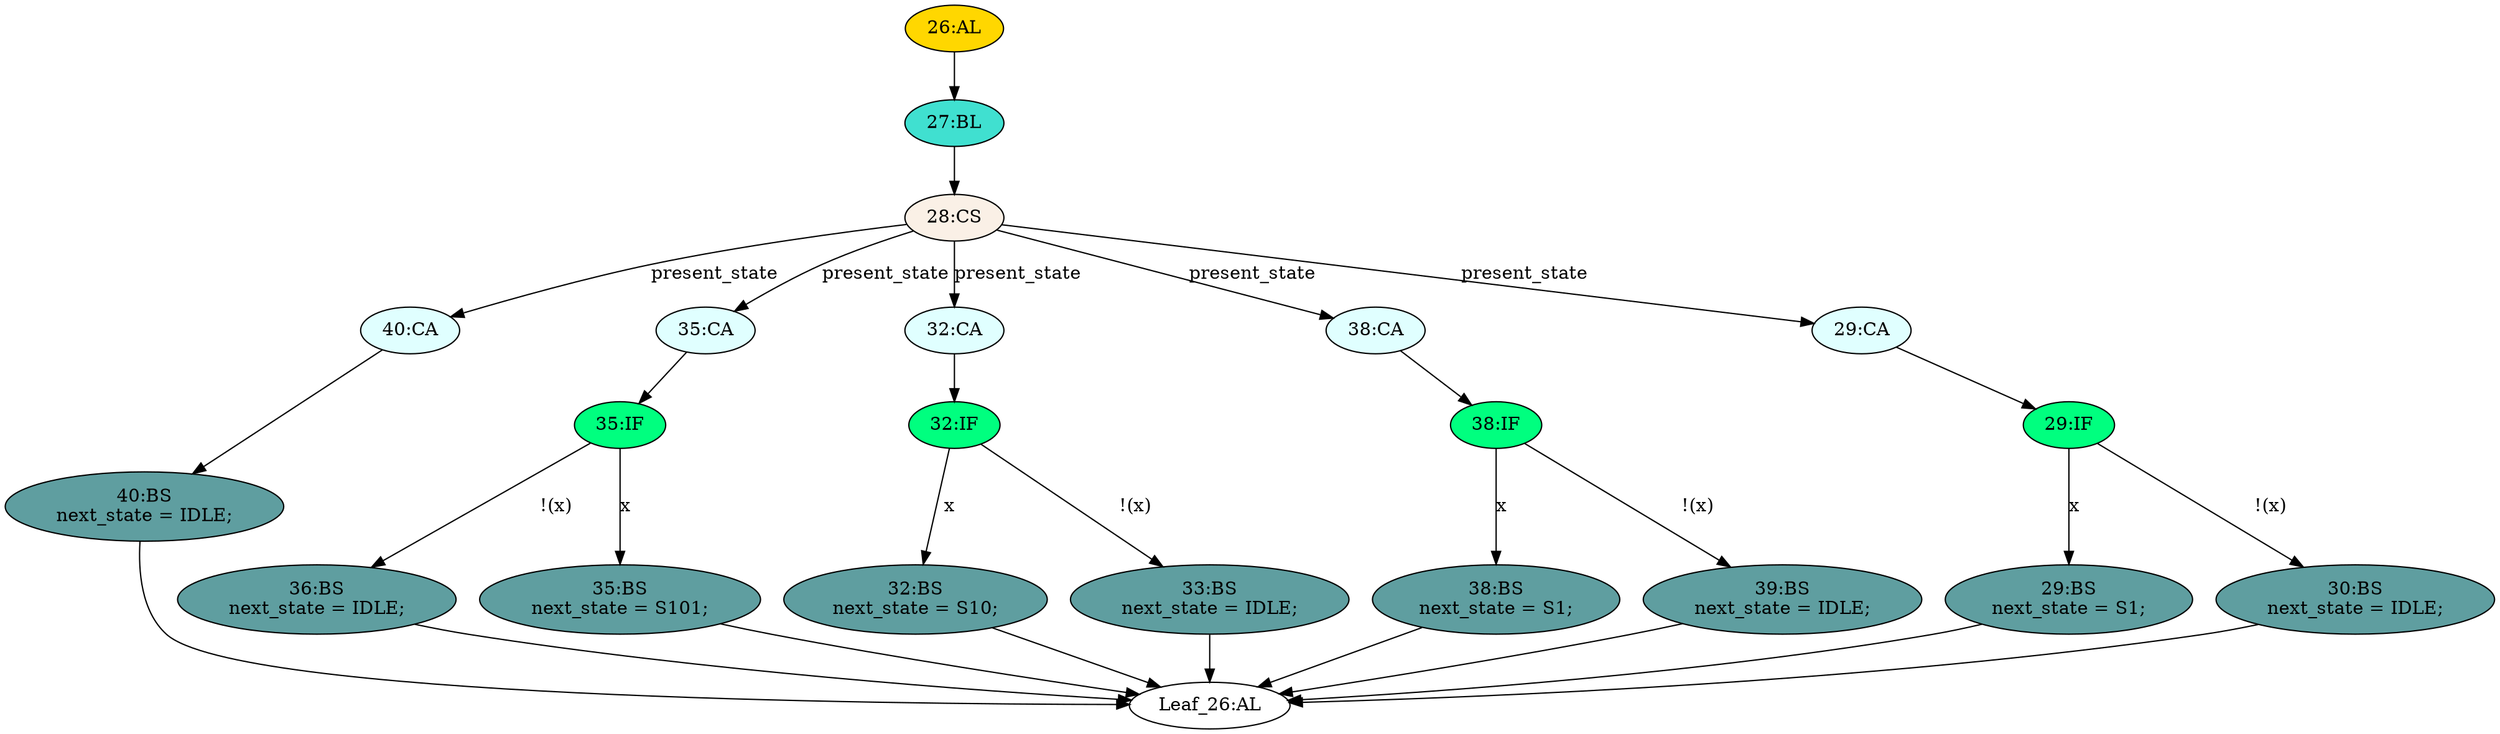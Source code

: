 strict digraph "" {
	node [label="\N"];
	"29:IF"	[ast="<pyverilog.vparser.ast.IfStatement object at 0x7f2b2cbef3d0>",
		fillcolor=springgreen,
		label="29:IF",
		statements="[]",
		style=filled,
		typ=IfStatement];
	"29:BS"	[ast="<pyverilog.vparser.ast.BlockingSubstitution object at 0x7f2b2cbef850>",
		fillcolor=cadetblue,
		label="29:BS
next_state = S1;",
		statements="[<pyverilog.vparser.ast.BlockingSubstitution object at 0x7f2b2cbef850>]",
		style=filled,
		typ=BlockingSubstitution];
	"29:IF" -> "29:BS"	[cond="['x']",
		label=x,
		lineno=29];
	"30:BS"	[ast="<pyverilog.vparser.ast.BlockingSubstitution object at 0x7f2b2cbef690>",
		fillcolor=cadetblue,
		label="30:BS
next_state = IDLE;",
		statements="[<pyverilog.vparser.ast.BlockingSubstitution object at 0x7f2b2cbef690>]",
		style=filled,
		typ=BlockingSubstitution];
	"29:IF" -> "30:BS"	[cond="['x']",
		label="!(x)",
		lineno=29];
	"38:BS"	[ast="<pyverilog.vparser.ast.BlockingSubstitution object at 0x7f2b2cbef9d0>",
		fillcolor=cadetblue,
		label="38:BS
next_state = S1;",
		statements="[<pyverilog.vparser.ast.BlockingSubstitution object at 0x7f2b2cbef9d0>]",
		style=filled,
		typ=BlockingSubstitution];
	"Leaf_26:AL"	[def_var="['next_state']",
		label="Leaf_26:AL"];
	"38:BS" -> "Leaf_26:AL"	[cond="[]",
		lineno=None];
	"32:BS"	[ast="<pyverilog.vparser.ast.BlockingSubstitution object at 0x7f2b2cbefb50>",
		fillcolor=cadetblue,
		label="32:BS
next_state = S10;",
		statements="[<pyverilog.vparser.ast.BlockingSubstitution object at 0x7f2b2cbefb50>]",
		style=filled,
		typ=BlockingSubstitution];
	"32:BS" -> "Leaf_26:AL"	[cond="[]",
		lineno=None];
	"35:IF"	[ast="<pyverilog.vparser.ast.IfStatement object at 0x7f2b2cbefc90>",
		fillcolor=springgreen,
		label="35:IF",
		statements="[]",
		style=filled,
		typ=IfStatement];
	"36:BS"	[ast="<pyverilog.vparser.ast.BlockingSubstitution object at 0x7f2b2cbefcd0>",
		fillcolor=cadetblue,
		label="36:BS
next_state = IDLE;",
		statements="[<pyverilog.vparser.ast.BlockingSubstitution object at 0x7f2b2cbefcd0>]",
		style=filled,
		typ=BlockingSubstitution];
	"35:IF" -> "36:BS"	[cond="['x']",
		label="!(x)",
		lineno=35];
	"35:BS"	[ast="<pyverilog.vparser.ast.BlockingSubstitution object at 0x7f2b2cbefe10>",
		fillcolor=cadetblue,
		label="35:BS
next_state = S101;",
		statements="[<pyverilog.vparser.ast.BlockingSubstitution object at 0x7f2b2cbefe10>]",
		style=filled,
		typ=BlockingSubstitution];
	"35:IF" -> "35:BS"	[cond="['x']",
		label=x,
		lineno=35];
	"40:CA"	[ast="<pyverilog.vparser.ast.Case object at 0x7f2b2c6ea650>",
		fillcolor=lightcyan,
		label="40:CA",
		statements="[]",
		style=filled,
		typ=Case];
	"40:BS"	[ast="<pyverilog.vparser.ast.BlockingSubstitution object at 0x7f2b2c6ea690>",
		fillcolor=cadetblue,
		label="40:BS
next_state = IDLE;",
		statements="[<pyverilog.vparser.ast.BlockingSubstitution object at 0x7f2b2c6ea690>]",
		style=filled,
		typ=BlockingSubstitution];
	"40:CA" -> "40:BS"	[cond="[]",
		lineno=None];
	"29:BS" -> "Leaf_26:AL"	[cond="[]",
		lineno=None];
	"35:CA"	[ast="<pyverilog.vparser.ast.Case object at 0x7f2b2c6ea390>",
		fillcolor=lightcyan,
		label="35:CA",
		statements="[]",
		style=filled,
		typ=Case];
	"35:CA" -> "35:IF"	[cond="[]",
		lineno=None];
	"33:BS"	[ast="<pyverilog.vparser.ast.BlockingSubstitution object at 0x7f2b2c6ea210>",
		fillcolor=cadetblue,
		label="33:BS
next_state = IDLE;",
		statements="[<pyverilog.vparser.ast.BlockingSubstitution object at 0x7f2b2c6ea210>]",
		style=filled,
		typ=BlockingSubstitution];
	"33:BS" -> "Leaf_26:AL"	[cond="[]",
		lineno=None];
	"40:BS" -> "Leaf_26:AL"	[cond="[]",
		lineno=None];
	"38:IF"	[ast="<pyverilog.vparser.ast.IfStatement object at 0x7f2b2c6ea490>",
		fillcolor=springgreen,
		label="38:IF",
		statements="[]",
		style=filled,
		typ=IfStatement];
	"38:IF" -> "38:BS"	[cond="['x']",
		label=x,
		lineno=38];
	"39:BS"	[ast="<pyverilog.vparser.ast.BlockingSubstitution object at 0x7f2b2c6ea4d0>",
		fillcolor=cadetblue,
		label="39:BS
next_state = IDLE;",
		statements="[<pyverilog.vparser.ast.BlockingSubstitution object at 0x7f2b2c6ea4d0>]",
		style=filled,
		typ=BlockingSubstitution];
	"38:IF" -> "39:BS"	[cond="['x']",
		label="!(x)",
		lineno=38];
	"32:CA"	[ast="<pyverilog.vparser.ast.Case object at 0x7f2b2c6ea150>",
		fillcolor=lightcyan,
		label="32:CA",
		statements="[]",
		style=filled,
		typ=Case];
	"32:IF"	[ast="<pyverilog.vparser.ast.IfStatement object at 0x7f2b2c6ea1d0>",
		fillcolor=springgreen,
		label="32:IF",
		statements="[]",
		style=filled,
		typ=IfStatement];
	"32:CA" -> "32:IF"	[cond="[]",
		lineno=None];
	"30:BS" -> "Leaf_26:AL"	[cond="[]",
		lineno=None];
	"38:CA"	[ast="<pyverilog.vparser.ast.Case object at 0x7f2b2c6ea410>",
		fillcolor=lightcyan,
		label="38:CA",
		statements="[]",
		style=filled,
		typ=Case];
	"38:CA" -> "38:IF"	[cond="[]",
		lineno=None];
	"36:BS" -> "Leaf_26:AL"	[cond="[]",
		lineno=None];
	"26:AL"	[ast="<pyverilog.vparser.ast.Always object at 0x7f2b2c6ea810>",
		clk_sens=False,
		fillcolor=gold,
		label="26:AL",
		sens="['x', 'present_state']",
		statements="[]",
		style=filled,
		typ=Always,
		use_var="['x', 'present_state']"];
	"27:BL"	[ast="<pyverilog.vparser.ast.Block object at 0x7f2b2c6ea9d0>",
		fillcolor=turquoise,
		label="27:BL",
		statements="[]",
		style=filled,
		typ=Block];
	"26:AL" -> "27:BL"	[cond="[]",
		lineno=None];
	"32:IF" -> "32:BS"	[cond="['x']",
		label=x,
		lineno=32];
	"32:IF" -> "33:BS"	[cond="['x']",
		label="!(x)",
		lineno=32];
	"28:CS"	[ast="<pyverilog.vparser.ast.CaseStatement object at 0x7f2b2cbeff90>",
		fillcolor=linen,
		label="28:CS",
		statements="[]",
		style=filled,
		typ=CaseStatement];
	"27:BL" -> "28:CS"	[cond="[]",
		lineno=None];
	"28:CS" -> "40:CA"	[cond="['present_state']",
		label=present_state,
		lineno=28];
	"28:CS" -> "35:CA"	[cond="['present_state']",
		label=present_state,
		lineno=28];
	"28:CS" -> "32:CA"	[cond="['present_state']",
		label=present_state,
		lineno=28];
	"28:CS" -> "38:CA"	[cond="['present_state']",
		label=present_state,
		lineno=28];
	"29:CA"	[ast="<pyverilog.vparser.ast.Case object at 0x7f2b2c6ea0d0>",
		fillcolor=lightcyan,
		label="29:CA",
		statements="[]",
		style=filled,
		typ=Case];
	"28:CS" -> "29:CA"	[cond="['present_state']",
		label=present_state,
		lineno=28];
	"39:BS" -> "Leaf_26:AL"	[cond="[]",
		lineno=None];
	"29:CA" -> "29:IF"	[cond="[]",
		lineno=None];
	"35:BS" -> "Leaf_26:AL"	[cond="[]",
		lineno=None];
}
